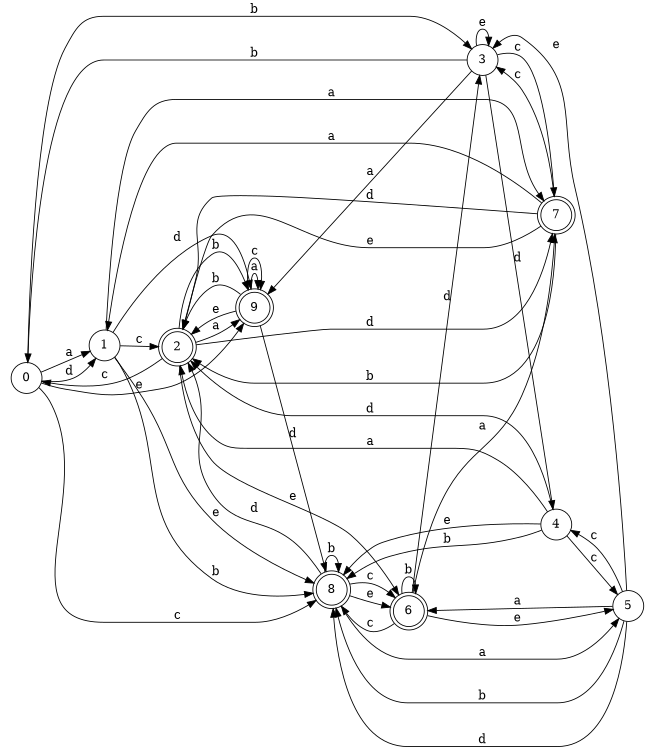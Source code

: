 digraph n8_9 {
__start0 [label="" shape="none"];

rankdir=LR;
size="8,5";

s0 [style="filled", color="black", fillcolor="white" shape="circle", label="0"];
s1 [style="filled", color="black", fillcolor="white" shape="circle", label="1"];
s2 [style="rounded,filled", color="black", fillcolor="white" shape="doublecircle", label="2"];
s3 [style="filled", color="black", fillcolor="white" shape="circle", label="3"];
s4 [style="filled", color="black", fillcolor="white" shape="circle", label="4"];
s5 [style="filled", color="black", fillcolor="white" shape="circle", label="5"];
s6 [style="rounded,filled", color="black", fillcolor="white" shape="doublecircle", label="6"];
s7 [style="rounded,filled", color="black", fillcolor="white" shape="doublecircle", label="7"];
s8 [style="rounded,filled", color="black", fillcolor="white" shape="doublecircle", label="8"];
s9 [style="rounded,filled", color="black", fillcolor="white" shape="doublecircle", label="9"];
s0 -> s1 [label="a"];
s0 -> s3 [label="b"];
s0 -> s8 [label="c"];
s0 -> s1 [label="d"];
s0 -> s9 [label="e"];
s1 -> s7 [label="a"];
s1 -> s8 [label="b"];
s1 -> s2 [label="c"];
s1 -> s9 [label="d"];
s1 -> s8 [label="e"];
s2 -> s9 [label="a"];
s2 -> s9 [label="b"];
s2 -> s0 [label="c"];
s2 -> s7 [label="d"];
s2 -> s6 [label="e"];
s3 -> s9 [label="a"];
s3 -> s0 [label="b"];
s3 -> s7 [label="c"];
s3 -> s4 [label="d"];
s3 -> s3 [label="e"];
s4 -> s2 [label="a"];
s4 -> s8 [label="b"];
s4 -> s5 [label="c"];
s4 -> s2 [label="d"];
s4 -> s8 [label="e"];
s5 -> s6 [label="a"];
s5 -> s8 [label="b"];
s5 -> s4 [label="c"];
s5 -> s8 [label="d"];
s5 -> s3 [label="e"];
s6 -> s7 [label="a"];
s6 -> s6 [label="b"];
s6 -> s8 [label="c"];
s6 -> s3 [label="d"];
s6 -> s5 [label="e"];
s7 -> s1 [label="a"];
s7 -> s2 [label="b"];
s7 -> s3 [label="c"];
s7 -> s2 [label="d"];
s7 -> s2 [label="e"];
s8 -> s5 [label="a"];
s8 -> s8 [label="b"];
s8 -> s6 [label="c"];
s8 -> s2 [label="d"];
s8 -> s6 [label="e"];
s9 -> s9 [label="a"];
s9 -> s2 [label="b"];
s9 -> s9 [label="c"];
s9 -> s8 [label="d"];
s9 -> s2 [label="e"];

}